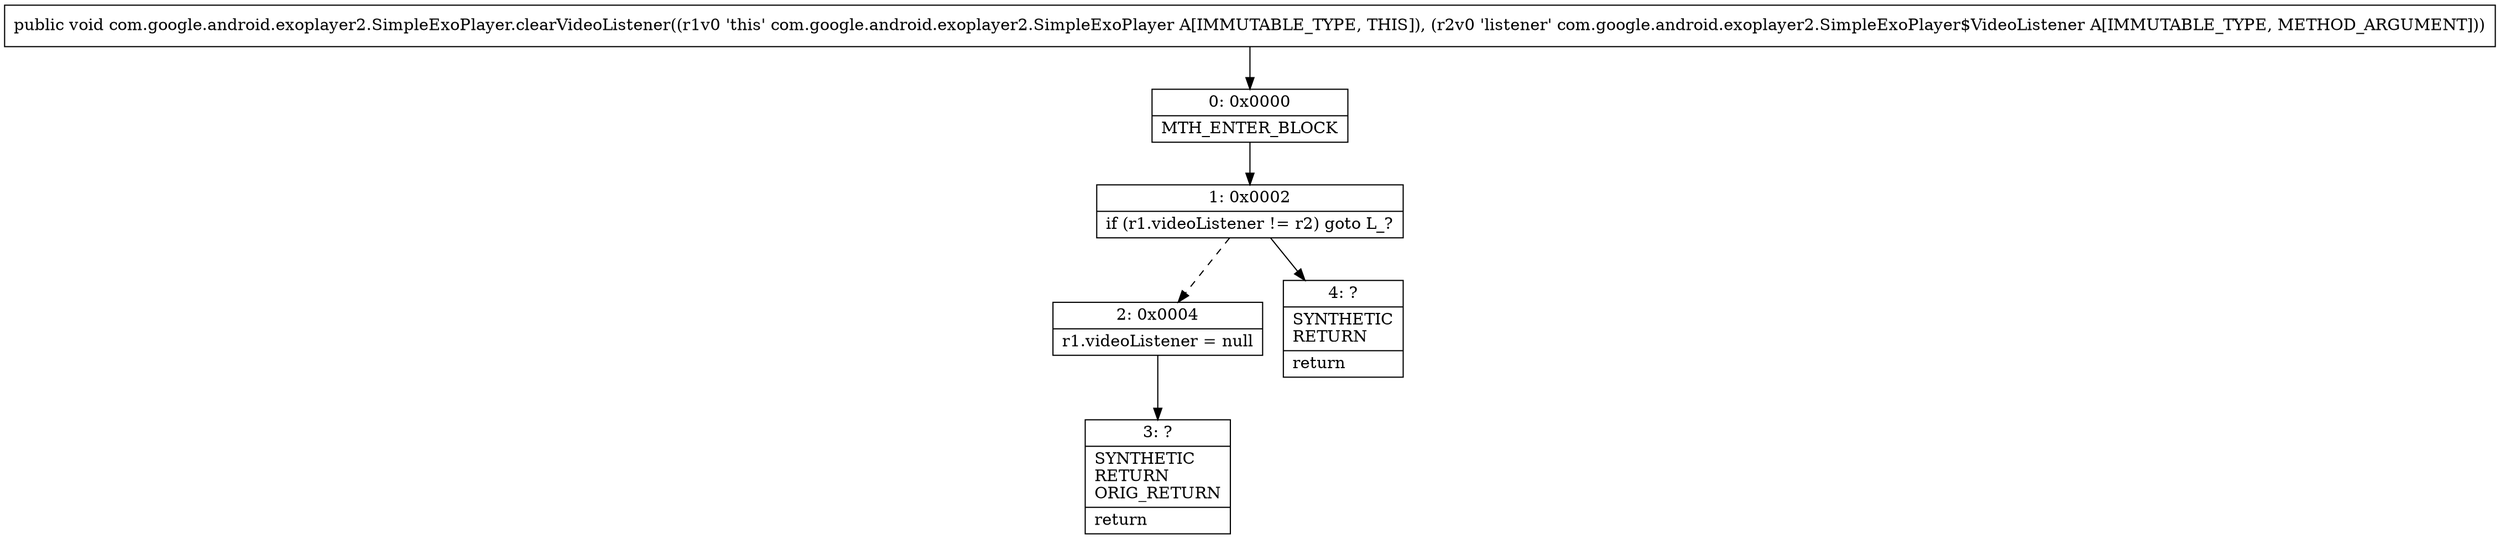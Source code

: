 digraph "CFG forcom.google.android.exoplayer2.SimpleExoPlayer.clearVideoListener(Lcom\/google\/android\/exoplayer2\/SimpleExoPlayer$VideoListener;)V" {
Node_0 [shape=record,label="{0\:\ 0x0000|MTH_ENTER_BLOCK\l}"];
Node_1 [shape=record,label="{1\:\ 0x0002|if (r1.videoListener != r2) goto L_?\l}"];
Node_2 [shape=record,label="{2\:\ 0x0004|r1.videoListener = null\l}"];
Node_3 [shape=record,label="{3\:\ ?|SYNTHETIC\lRETURN\lORIG_RETURN\l|return\l}"];
Node_4 [shape=record,label="{4\:\ ?|SYNTHETIC\lRETURN\l|return\l}"];
MethodNode[shape=record,label="{public void com.google.android.exoplayer2.SimpleExoPlayer.clearVideoListener((r1v0 'this' com.google.android.exoplayer2.SimpleExoPlayer A[IMMUTABLE_TYPE, THIS]), (r2v0 'listener' com.google.android.exoplayer2.SimpleExoPlayer$VideoListener A[IMMUTABLE_TYPE, METHOD_ARGUMENT])) }"];
MethodNode -> Node_0;
Node_0 -> Node_1;
Node_1 -> Node_2[style=dashed];
Node_1 -> Node_4;
Node_2 -> Node_3;
}

